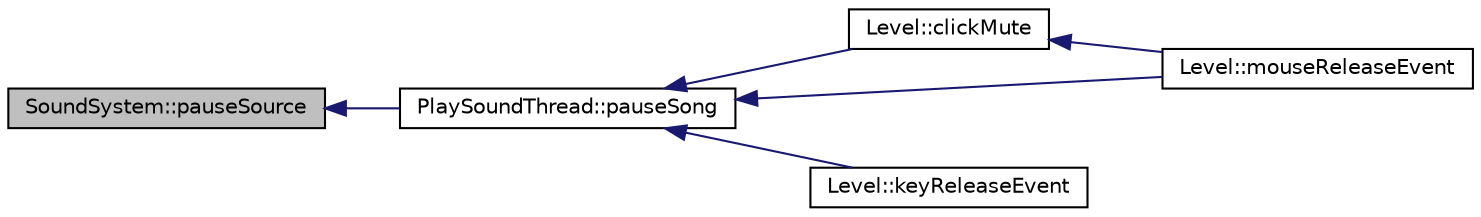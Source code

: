 digraph G
{
  edge [fontname="Helvetica",fontsize="10",labelfontname="Helvetica",labelfontsize="10"];
  node [fontname="Helvetica",fontsize="10",shape=record];
  rankdir="LR";
  Node1 [label="SoundSystem::pauseSource",height=0.2,width=0.4,color="black", fillcolor="grey75", style="filled" fontcolor="black"];
  Node1 -> Node2 [dir="back",color="midnightblue",fontsize="10",style="solid",fontname="Helvetica"];
  Node2 [label="PlaySoundThread::pauseSong",height=0.2,width=0.4,color="black", fillcolor="white", style="filled",URL="$classPlaySoundThread.html#a51262722f29bba61547546072ddc9e62"];
  Node2 -> Node3 [dir="back",color="midnightblue",fontsize="10",style="solid",fontname="Helvetica"];
  Node3 [label="Level::clickMute",height=0.2,width=0.4,color="black", fillcolor="white", style="filled",URL="$classLevel.html#a84c4c5ebbc7754748fac0f9a78fa28e0"];
  Node3 -> Node4 [dir="back",color="midnightblue",fontsize="10",style="solid",fontname="Helvetica"];
  Node4 [label="Level::mouseReleaseEvent",height=0.2,width=0.4,color="black", fillcolor="white", style="filled",URL="$classLevel.html#a77722ba24f938b7a0707f755e635a8f6"];
  Node2 -> Node5 [dir="back",color="midnightblue",fontsize="10",style="solid",fontname="Helvetica"];
  Node5 [label="Level::keyReleaseEvent",height=0.2,width=0.4,color="black", fillcolor="white", style="filled",URL="$classLevel.html#a79415fdd98840cba4c054f59855f8367"];
  Node2 -> Node4 [dir="back",color="midnightblue",fontsize="10",style="solid",fontname="Helvetica"];
}
